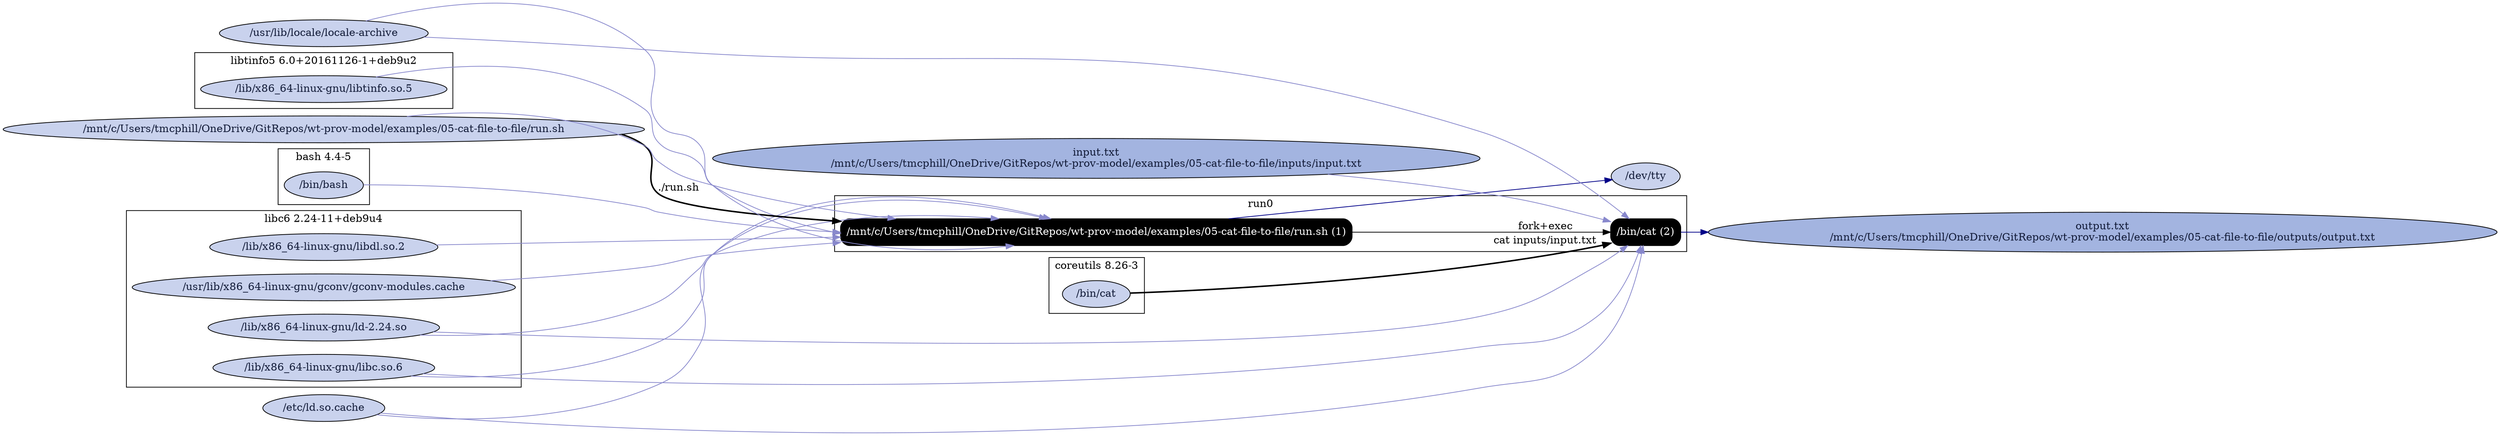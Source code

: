 digraph G {
    rankdir=LR;

    /* programs */
    node [shape=box fontcolor=white fillcolor=black style="filled,rounded"];
    subgraph cluster_run0 {
        label="run0";
        prog0 [label="/mnt/c/Users/tmcphill/OneDrive/GitRepos/wt-prov-model/examples/05-cat-file-to-file/run.sh (1)"];
        prog1 [label="/bin/cat (2)"];
        prog0 -> prog1 [label="fork+exec"];
    }

    node [shape=ellipse fontcolor="#131C39" fillcolor="#C9D2ED"];

    /* system packages */
    subgraph cluster_pkg0 {
        label="bash 4.4-5";
        "/bin/bash";
    }
    subgraph cluster_pkg1 {
        label="coreutils 8.26-3";
        "/bin/cat";
    }
    subgraph cluster_pkg2 {
        label="libc6 2.24-11+deb9u4";
        "/lib/x86_64-linux-gnu/ld-2.24.so";
        "/lib/x86_64-linux-gnu/libc.so.6";
        "/lib/x86_64-linux-gnu/libdl.so.2";
        "/usr/lib/x86_64-linux-gnu/gconv/gconv-modules.cache";
    }
    subgraph cluster_pkg3 {
        label="libtinfo5 6.0+20161126-1+deb9u2";
        "/lib/x86_64-linux-gnu/libtinfo.so.5";
    }

    /* other files */
    "/dev/tty";
    "/etc/ld.so.cache";
    "/mnt/c/Users/tmcphill/OneDrive/GitRepos/wt-prov-model/examples/05-cat-file-to-file/inputs/input.txt" [fillcolor="#A3B4E0", label="input.txt\n/mnt/c/Users/tmcphill/OneDrive/GitRepos/wt-prov-model/examples/05-cat-file-to-file/inputs/input.txt"];
    "/mnt/c/Users/tmcphill/OneDrive/GitRepos/wt-prov-model/examples/05-cat-file-to-file/outputs/output.txt" [fillcolor="#A3B4E0", label="output.txt\n/mnt/c/Users/tmcphill/OneDrive/GitRepos/wt-prov-model/examples/05-cat-file-to-file/outputs/output.txt"];
    "/mnt/c/Users/tmcphill/OneDrive/GitRepos/wt-prov-model/examples/05-cat-file-to-file/run.sh";
    "/usr/lib/locale/locale-archive";

    "/mnt/c/Users/tmcphill/OneDrive/GitRepos/wt-prov-model/examples/05-cat-file-to-file/run.sh" -> prog0 [style=bold, label="./run.sh"];
    "/bin/bash" -> prog0 [color="#8888CC"];
    "/lib/x86_64-linux-gnu/ld-2.24.so" -> prog0 [color="#8888CC"];
    "/etc/ld.so.cache" -> prog0 [color="#8888CC"];
    "/lib/x86_64-linux-gnu/libtinfo.so.5" -> prog0 [color="#8888CC"];
    "/lib/x86_64-linux-gnu/libdl.so.2" -> prog0 [color="#8888CC"];
    "/lib/x86_64-linux-gnu/libc.so.6" -> prog0 [color="#8888CC"];
    prog0 -> "/dev/tty" [color="#000088"];
    "/usr/lib/locale/locale-archive" -> prog0 [color="#8888CC"];
    "/usr/lib/x86_64-linux-gnu/gconv/gconv-modules.cache" -> prog0 [color="#8888CC"];
    "/mnt/c/Users/tmcphill/OneDrive/GitRepos/wt-prov-model/examples/05-cat-file-to-file/run.sh" -> prog0 [color="#8888CC"];
    prog1 -> "/mnt/c/Users/tmcphill/OneDrive/GitRepos/wt-prov-model/examples/05-cat-file-to-file/outputs/output.txt" [color="#000088"];
    "/bin/cat" -> prog1 [style=bold, label="cat inputs/input.txt"];
    "/lib/x86_64-linux-gnu/ld-2.24.so" -> prog1 [color="#8888CC"];
    "/etc/ld.so.cache" -> prog1 [color="#8888CC"];
    "/lib/x86_64-linux-gnu/libc.so.6" -> prog1 [color="#8888CC"];
    "/usr/lib/locale/locale-archive" -> prog1 [color="#8888CC"];
    "/mnt/c/Users/tmcphill/OneDrive/GitRepos/wt-prov-model/examples/05-cat-file-to-file/inputs/input.txt" -> prog1 [color="#8888CC"];
}
